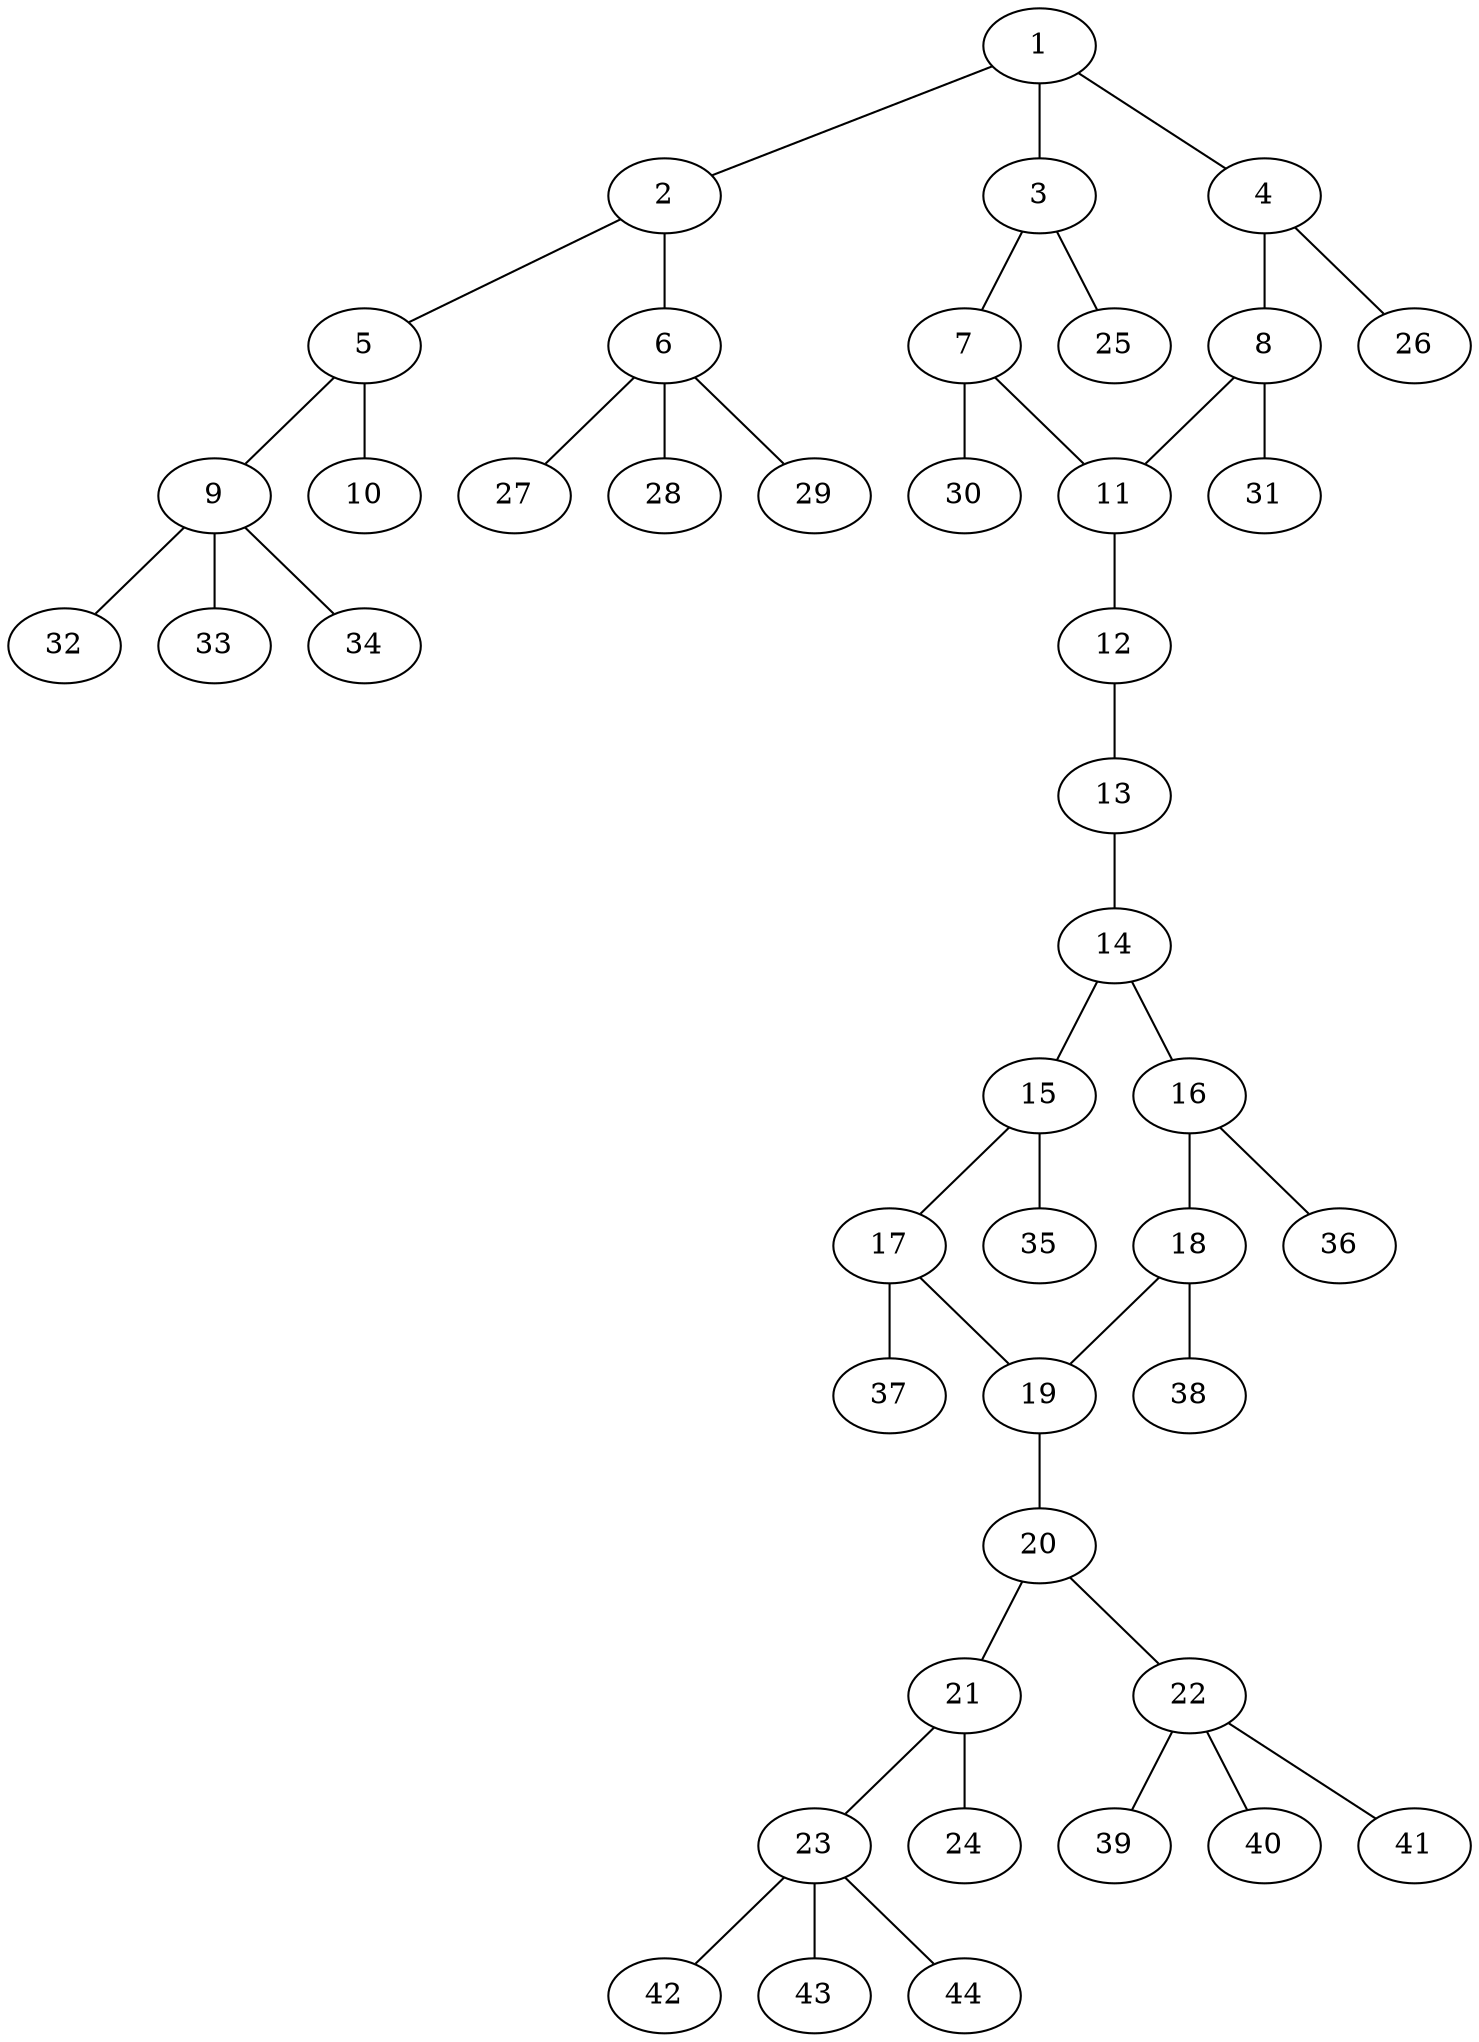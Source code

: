 graph molecule_1428 {
	1	 [chem=C];
	2	 [chem=N];
	1 -- 2	 [valence=1];
	3	 [chem=C];
	1 -- 3	 [valence=1];
	4	 [chem=C];
	1 -- 4	 [valence=2];
	5	 [chem=C];
	2 -- 5	 [valence=1];
	6	 [chem=C];
	2 -- 6	 [valence=1];
	7	 [chem=C];
	3 -- 7	 [valence=2];
	25	 [chem=H];
	3 -- 25	 [valence=1];
	8	 [chem=C];
	4 -- 8	 [valence=1];
	26	 [chem=H];
	4 -- 26	 [valence=1];
	9	 [chem=C];
	5 -- 9	 [valence=1];
	10	 [chem=O];
	5 -- 10	 [valence=2];
	27	 [chem=H];
	6 -- 27	 [valence=1];
	28	 [chem=H];
	6 -- 28	 [valence=1];
	29	 [chem=H];
	6 -- 29	 [valence=1];
	11	 [chem=C];
	7 -- 11	 [valence=1];
	30	 [chem=H];
	7 -- 30	 [valence=1];
	8 -- 11	 [valence=2];
	31	 [chem=H];
	8 -- 31	 [valence=1];
	32	 [chem=H];
	9 -- 32	 [valence=1];
	33	 [chem=H];
	9 -- 33	 [valence=1];
	34	 [chem=H];
	9 -- 34	 [valence=1];
	12	 [chem=N];
	11 -- 12	 [valence=1];
	13	 [chem=N];
	12 -- 13	 [valence=2];
	14	 [chem=C];
	13 -- 14	 [valence=1];
	15	 [chem=C];
	14 -- 15	 [valence=1];
	16	 [chem=C];
	14 -- 16	 [valence=2];
	17	 [chem=C];
	15 -- 17	 [valence=2];
	35	 [chem=H];
	15 -- 35	 [valence=1];
	18	 [chem=C];
	16 -- 18	 [valence=1];
	36	 [chem=H];
	16 -- 36	 [valence=1];
	19	 [chem=C];
	17 -- 19	 [valence=1];
	37	 [chem=H];
	17 -- 37	 [valence=1];
	18 -- 19	 [valence=2];
	38	 [chem=H];
	18 -- 38	 [valence=1];
	20	 [chem=N];
	19 -- 20	 [valence=1];
	21	 [chem=C];
	20 -- 21	 [valence=1];
	22	 [chem=C];
	20 -- 22	 [valence=1];
	23	 [chem=C];
	21 -- 23	 [valence=1];
	24	 [chem=O];
	21 -- 24	 [valence=2];
	39	 [chem=H];
	22 -- 39	 [valence=1];
	40	 [chem=H];
	22 -- 40	 [valence=1];
	41	 [chem=H];
	22 -- 41	 [valence=1];
	42	 [chem=H];
	23 -- 42	 [valence=1];
	43	 [chem=H];
	23 -- 43	 [valence=1];
	44	 [chem=H];
	23 -- 44	 [valence=1];
}
